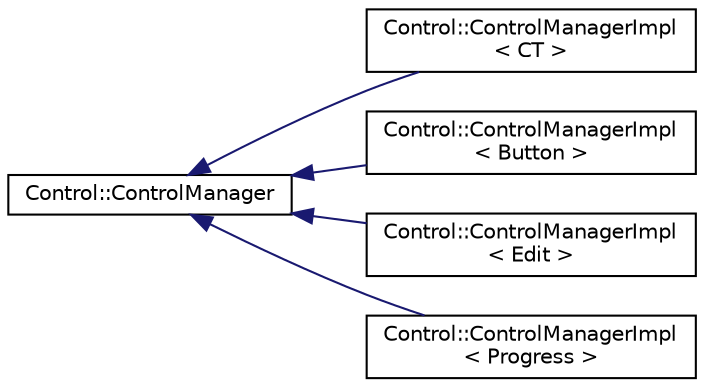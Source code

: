 digraph "Graphical Class Hierarchy"
{
 // INTERACTIVE_SVG=YES
 // LATEX_PDF_SIZE
  edge [fontname="Helvetica",fontsize="10",labelfontname="Helvetica",labelfontsize="10"];
  node [fontname="Helvetica",fontsize="10",shape=record];
  rankdir="LR";
  Node0 [label="Control::ControlManager",height=0.2,width=0.4,color="black", fillcolor="white", style="filled",URL="$struct_control_1_1_control_manager.html",tooltip=" "];
  Node0 -> Node1 [dir="back",color="midnightblue",fontsize="10",style="solid",fontname="Helvetica"];
  Node1 [label="Control::ControlManagerImpl\l\< CT \>",height=0.2,width=0.4,color="black", fillcolor="white", style="filled",URL="$struct_control_1_1_control_manager_impl.html",tooltip=" "];
  Node0 -> Node2 [dir="back",color="midnightblue",fontsize="10",style="solid",fontname="Helvetica"];
  Node2 [label="Control::ControlManagerImpl\l\< Button \>",height=0.2,width=0.4,color="black", fillcolor="white", style="filled",URL="$struct_control_1_1_control_manager_impl.html",tooltip=" "];
  Node0 -> Node3 [dir="back",color="midnightblue",fontsize="10",style="solid",fontname="Helvetica"];
  Node3 [label="Control::ControlManagerImpl\l\< Edit \>",height=0.2,width=0.4,color="black", fillcolor="white", style="filled",URL="$struct_control_1_1_control_manager_impl.html",tooltip=" "];
  Node0 -> Node4 [dir="back",color="midnightblue",fontsize="10",style="solid",fontname="Helvetica"];
  Node4 [label="Control::ControlManagerImpl\l\< Progress \>",height=0.2,width=0.4,color="black", fillcolor="white", style="filled",URL="$struct_control_1_1_control_manager_impl.html",tooltip=" "];
}
